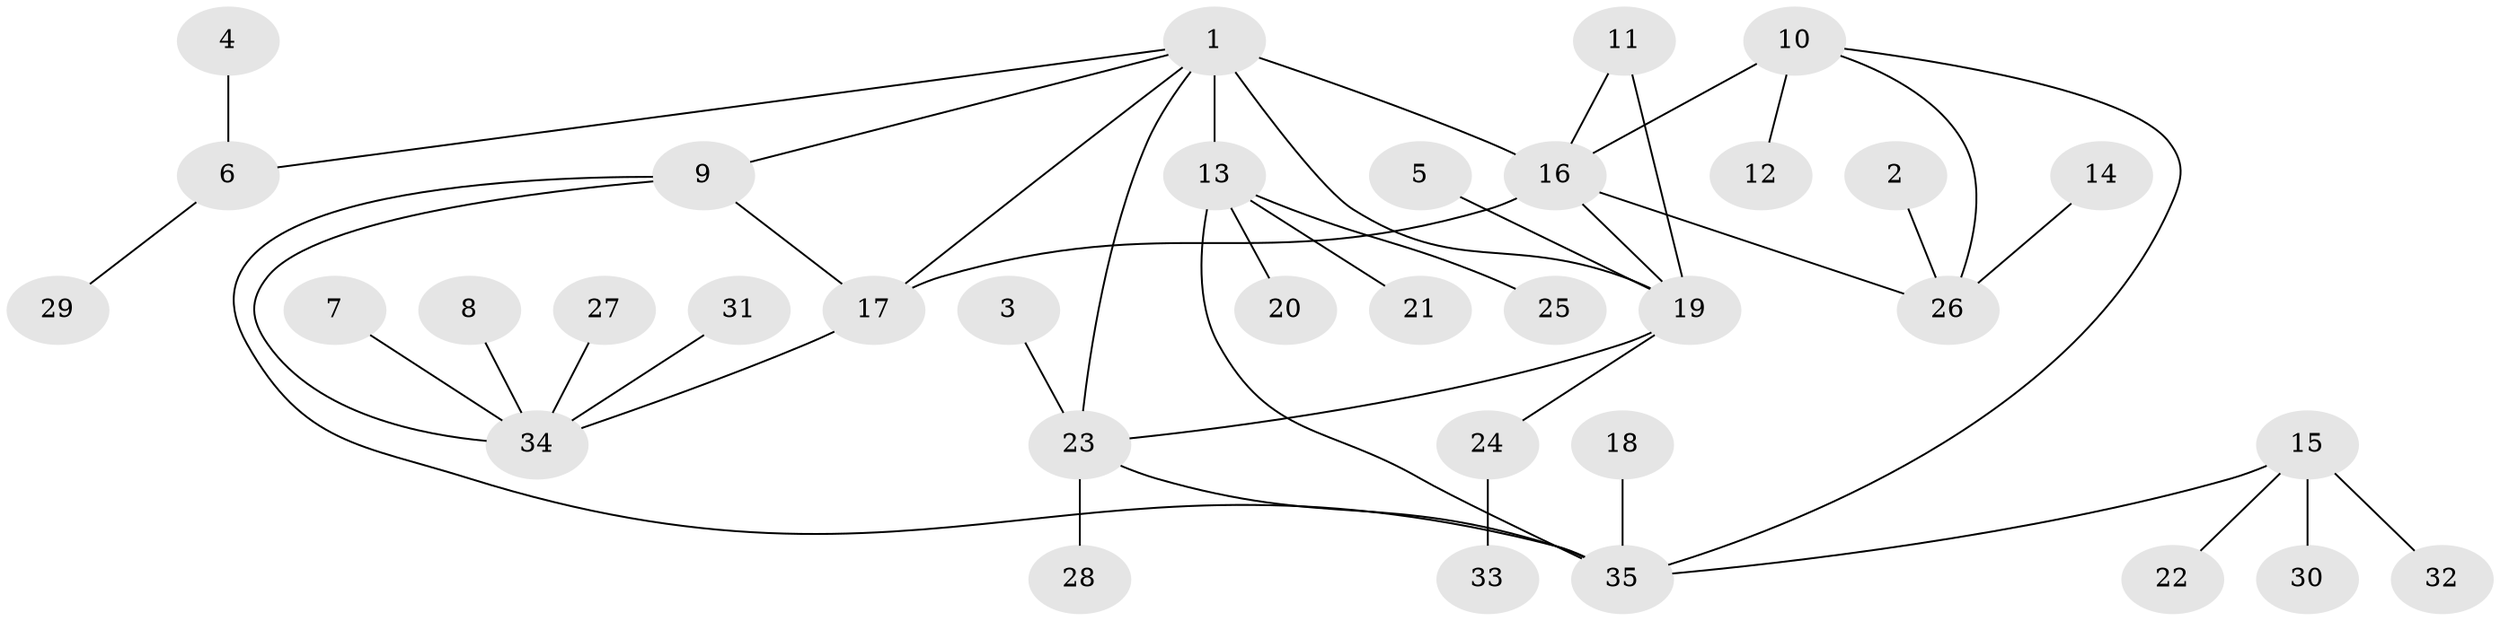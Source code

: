 // original degree distribution, {6: 0.07462686567164178, 8: 0.014925373134328358, 5: 0.04477611940298507, 4: 0.029850746268656716, 3: 0.029850746268656716, 7: 0.05970149253731343, 2: 0.11940298507462686, 10: 0.014925373134328358, 1: 0.6119402985074627}
// Generated by graph-tools (version 1.1) at 2025/37/03/04/25 23:37:48]
// undirected, 35 vertices, 44 edges
graph export_dot {
  node [color=gray90,style=filled];
  1;
  2;
  3;
  4;
  5;
  6;
  7;
  8;
  9;
  10;
  11;
  12;
  13;
  14;
  15;
  16;
  17;
  18;
  19;
  20;
  21;
  22;
  23;
  24;
  25;
  26;
  27;
  28;
  29;
  30;
  31;
  32;
  33;
  34;
  35;
  1 -- 6 [weight=1.0];
  1 -- 9 [weight=1.0];
  1 -- 13 [weight=2.0];
  1 -- 16 [weight=3.0];
  1 -- 17 [weight=1.0];
  1 -- 19 [weight=1.0];
  1 -- 23 [weight=1.0];
  2 -- 26 [weight=1.0];
  3 -- 23 [weight=1.0];
  4 -- 6 [weight=1.0];
  5 -- 19 [weight=1.0];
  6 -- 29 [weight=1.0];
  7 -- 34 [weight=1.0];
  8 -- 34 [weight=1.0];
  9 -- 17 [weight=1.0];
  9 -- 34 [weight=1.0];
  9 -- 35 [weight=1.0];
  10 -- 12 [weight=1.0];
  10 -- 16 [weight=1.0];
  10 -- 26 [weight=1.0];
  10 -- 35 [weight=1.0];
  11 -- 16 [weight=1.0];
  11 -- 19 [weight=1.0];
  13 -- 20 [weight=1.0];
  13 -- 21 [weight=1.0];
  13 -- 25 [weight=1.0];
  13 -- 35 [weight=1.0];
  14 -- 26 [weight=1.0];
  15 -- 22 [weight=1.0];
  15 -- 30 [weight=1.0];
  15 -- 32 [weight=1.0];
  15 -- 35 [weight=1.0];
  16 -- 17 [weight=1.0];
  16 -- 19 [weight=1.0];
  16 -- 26 [weight=1.0];
  17 -- 34 [weight=1.0];
  18 -- 35 [weight=1.0];
  19 -- 23 [weight=1.0];
  19 -- 24 [weight=1.0];
  23 -- 28 [weight=1.0];
  23 -- 35 [weight=1.0];
  24 -- 33 [weight=1.0];
  27 -- 34 [weight=1.0];
  31 -- 34 [weight=1.0];
}

